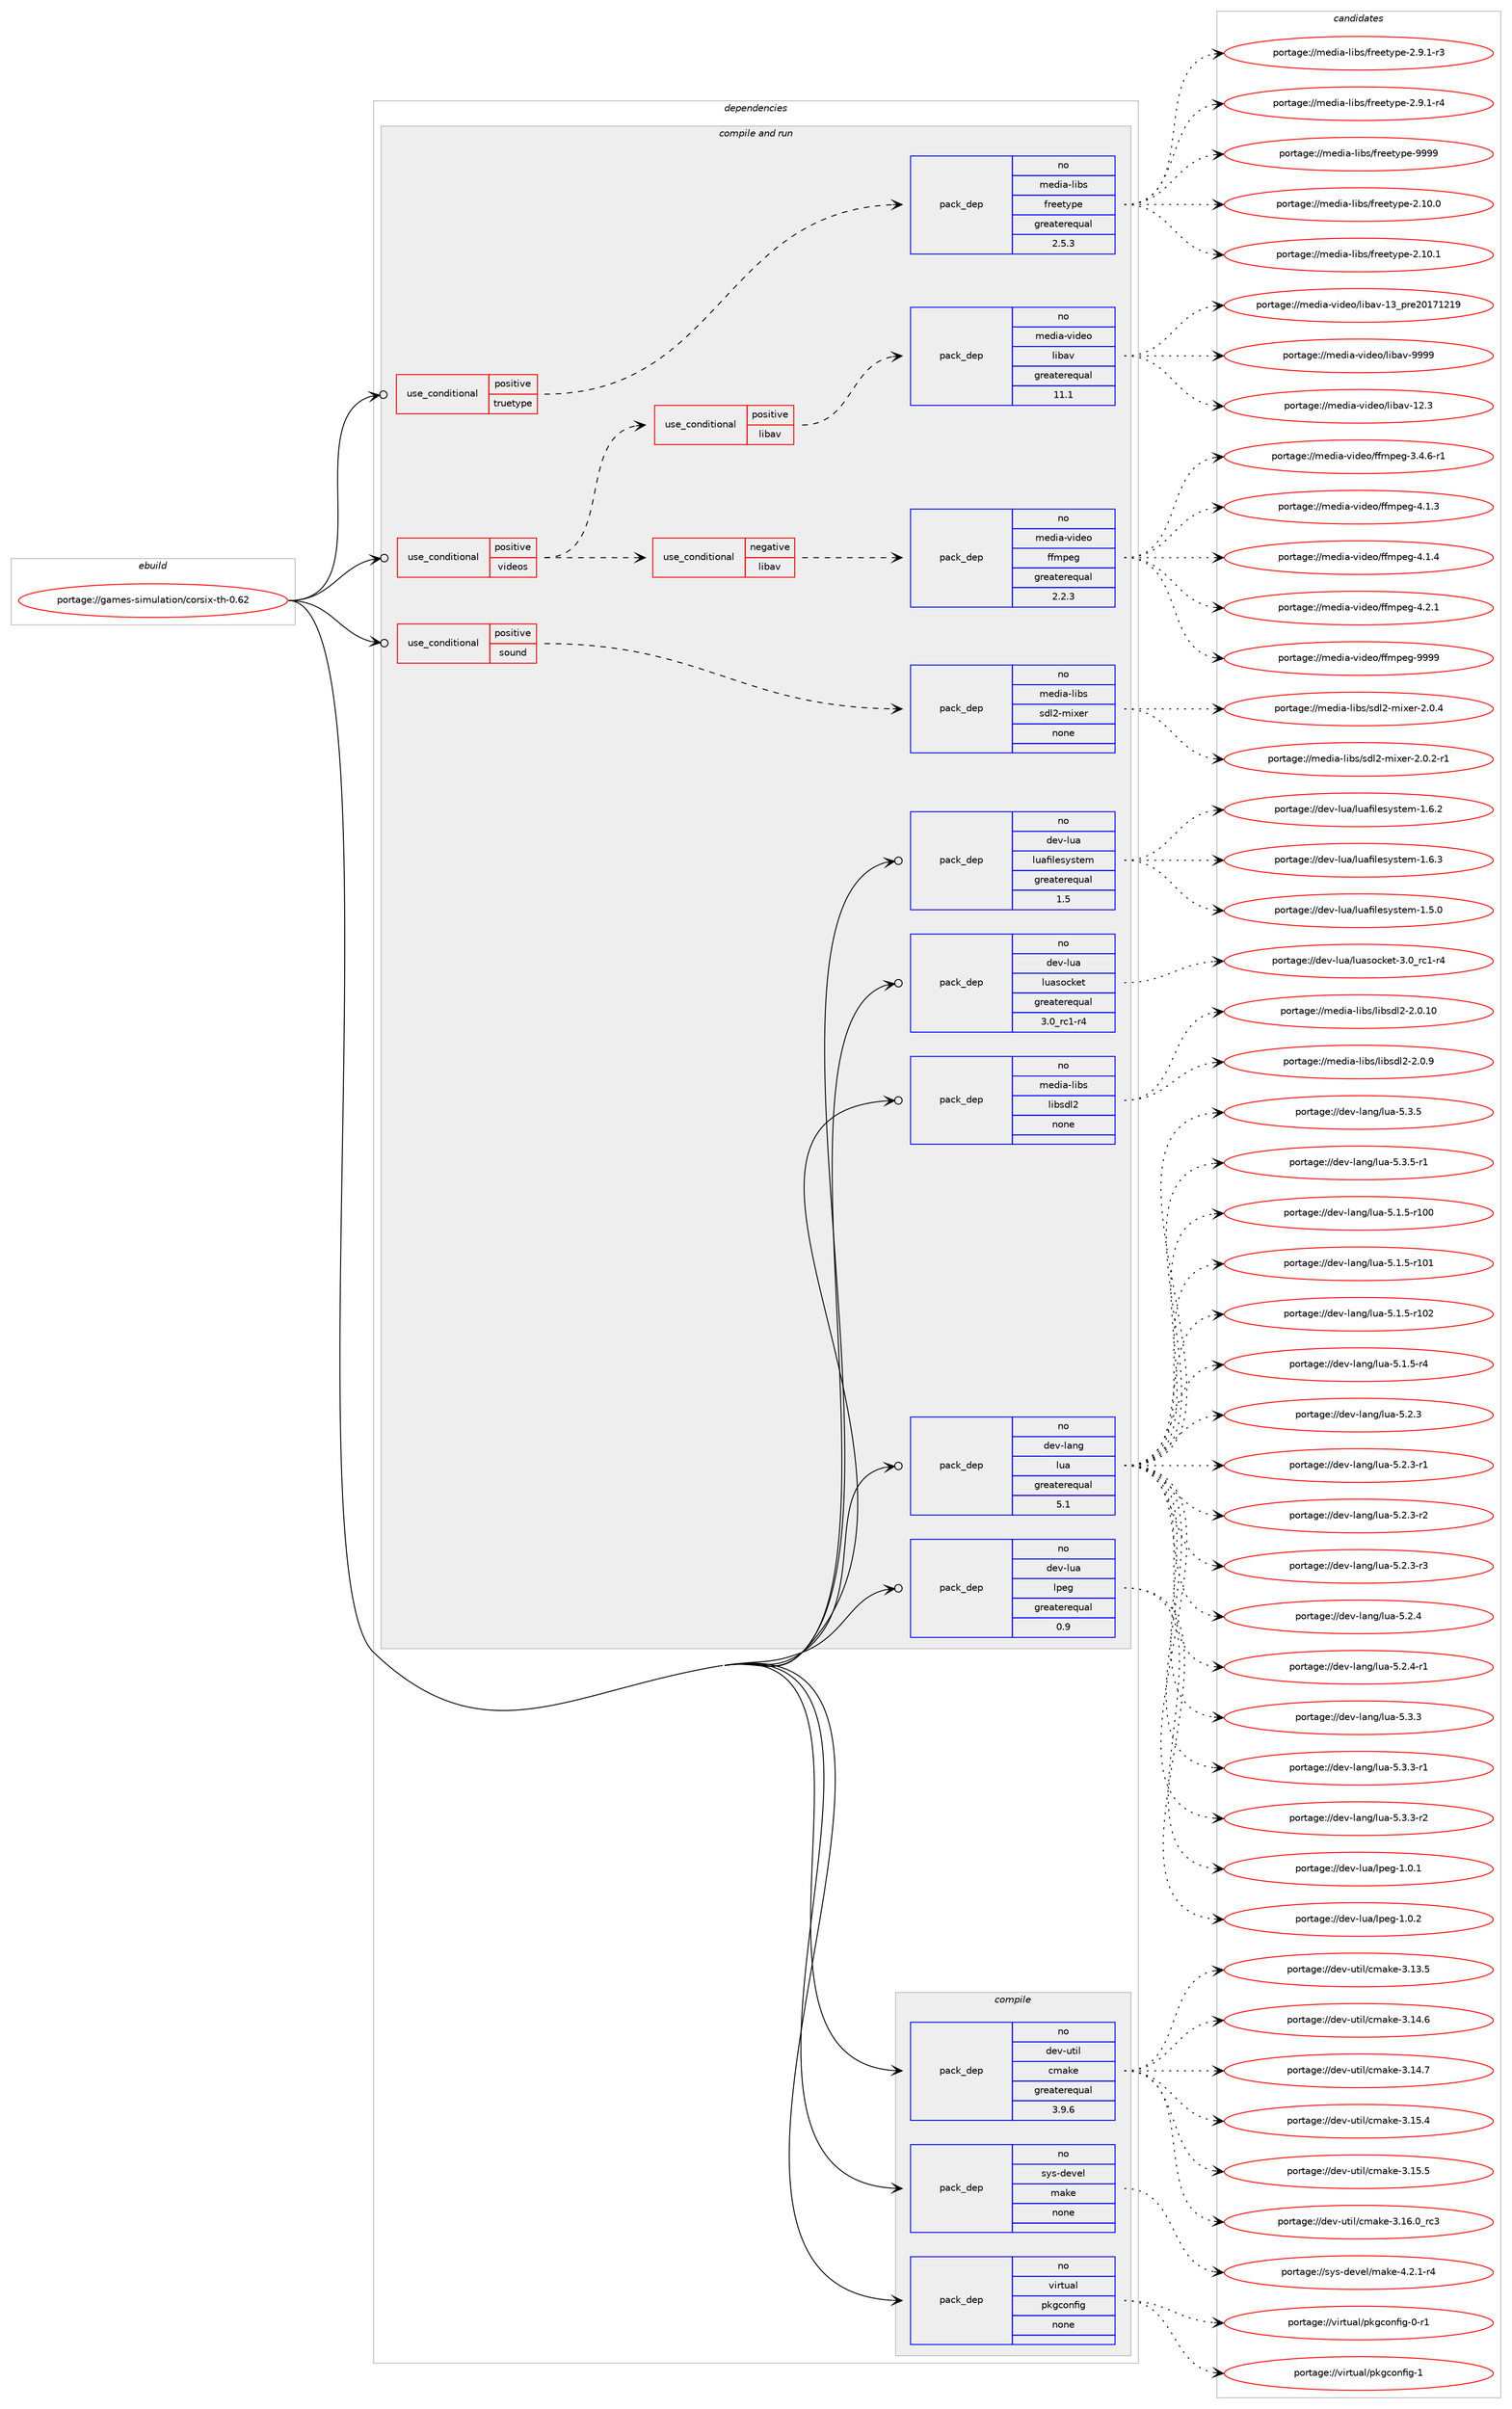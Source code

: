 digraph prolog {

# *************
# Graph options
# *************

newrank=true;
concentrate=true;
compound=true;
graph [rankdir=LR,fontname=Helvetica,fontsize=10,ranksep=1.5];#, ranksep=2.5, nodesep=0.2];
edge  [arrowhead=vee];
node  [fontname=Helvetica,fontsize=10];

# **********
# The ebuild
# **********

subgraph cluster_leftcol {
color=gray;
rank=same;
label=<<i>ebuild</i>>;
id [label="portage://games-simulation/corsix-th-0.62", color=red, width=4, href="../games-simulation/corsix-th-0.62.svg"];
}

# ****************
# The dependencies
# ****************

subgraph cluster_midcol {
color=gray;
label=<<i>dependencies</i>>;
subgraph cluster_compile {
fillcolor="#eeeeee";
style=filled;
label=<<i>compile</i>>;
subgraph pack198305 {
dependency275980 [label=<<TABLE BORDER="0" CELLBORDER="1" CELLSPACING="0" CELLPADDING="4" WIDTH="220"><TR><TD ROWSPAN="6" CELLPADDING="30">pack_dep</TD></TR><TR><TD WIDTH="110">no</TD></TR><TR><TD>dev-util</TD></TR><TR><TD>cmake</TD></TR><TR><TD>greaterequal</TD></TR><TR><TD>3.9.6</TD></TR></TABLE>>, shape=none, color=blue];
}
id:e -> dependency275980:w [weight=20,style="solid",arrowhead="vee"];
subgraph pack198306 {
dependency275981 [label=<<TABLE BORDER="0" CELLBORDER="1" CELLSPACING="0" CELLPADDING="4" WIDTH="220"><TR><TD ROWSPAN="6" CELLPADDING="30">pack_dep</TD></TR><TR><TD WIDTH="110">no</TD></TR><TR><TD>sys-devel</TD></TR><TR><TD>make</TD></TR><TR><TD>none</TD></TR><TR><TD></TD></TR></TABLE>>, shape=none, color=blue];
}
id:e -> dependency275981:w [weight=20,style="solid",arrowhead="vee"];
subgraph pack198307 {
dependency275982 [label=<<TABLE BORDER="0" CELLBORDER="1" CELLSPACING="0" CELLPADDING="4" WIDTH="220"><TR><TD ROWSPAN="6" CELLPADDING="30">pack_dep</TD></TR><TR><TD WIDTH="110">no</TD></TR><TR><TD>virtual</TD></TR><TR><TD>pkgconfig</TD></TR><TR><TD>none</TD></TR><TR><TD></TD></TR></TABLE>>, shape=none, color=blue];
}
id:e -> dependency275982:w [weight=20,style="solid",arrowhead="vee"];
}
subgraph cluster_compileandrun {
fillcolor="#eeeeee";
style=filled;
label=<<i>compile and run</i>>;
subgraph cond73648 {
dependency275983 [label=<<TABLE BORDER="0" CELLBORDER="1" CELLSPACING="0" CELLPADDING="4"><TR><TD ROWSPAN="3" CELLPADDING="10">use_conditional</TD></TR><TR><TD>positive</TD></TR><TR><TD>sound</TD></TR></TABLE>>, shape=none, color=red];
subgraph pack198308 {
dependency275984 [label=<<TABLE BORDER="0" CELLBORDER="1" CELLSPACING="0" CELLPADDING="4" WIDTH="220"><TR><TD ROWSPAN="6" CELLPADDING="30">pack_dep</TD></TR><TR><TD WIDTH="110">no</TD></TR><TR><TD>media-libs</TD></TR><TR><TD>sdl2-mixer</TD></TR><TR><TD>none</TD></TR><TR><TD></TD></TR></TABLE>>, shape=none, color=blue];
}
dependency275983:e -> dependency275984:w [weight=20,style="dashed",arrowhead="vee"];
}
id:e -> dependency275983:w [weight=20,style="solid",arrowhead="odotvee"];
subgraph cond73649 {
dependency275985 [label=<<TABLE BORDER="0" CELLBORDER="1" CELLSPACING="0" CELLPADDING="4"><TR><TD ROWSPAN="3" CELLPADDING="10">use_conditional</TD></TR><TR><TD>positive</TD></TR><TR><TD>truetype</TD></TR></TABLE>>, shape=none, color=red];
subgraph pack198309 {
dependency275986 [label=<<TABLE BORDER="0" CELLBORDER="1" CELLSPACING="0" CELLPADDING="4" WIDTH="220"><TR><TD ROWSPAN="6" CELLPADDING="30">pack_dep</TD></TR><TR><TD WIDTH="110">no</TD></TR><TR><TD>media-libs</TD></TR><TR><TD>freetype</TD></TR><TR><TD>greaterequal</TD></TR><TR><TD>2.5.3</TD></TR></TABLE>>, shape=none, color=blue];
}
dependency275985:e -> dependency275986:w [weight=20,style="dashed",arrowhead="vee"];
}
id:e -> dependency275985:w [weight=20,style="solid",arrowhead="odotvee"];
subgraph cond73650 {
dependency275987 [label=<<TABLE BORDER="0" CELLBORDER="1" CELLSPACING="0" CELLPADDING="4"><TR><TD ROWSPAN="3" CELLPADDING="10">use_conditional</TD></TR><TR><TD>positive</TD></TR><TR><TD>videos</TD></TR></TABLE>>, shape=none, color=red];
subgraph cond73651 {
dependency275988 [label=<<TABLE BORDER="0" CELLBORDER="1" CELLSPACING="0" CELLPADDING="4"><TR><TD ROWSPAN="3" CELLPADDING="10">use_conditional</TD></TR><TR><TD>negative</TD></TR><TR><TD>libav</TD></TR></TABLE>>, shape=none, color=red];
subgraph pack198310 {
dependency275989 [label=<<TABLE BORDER="0" CELLBORDER="1" CELLSPACING="0" CELLPADDING="4" WIDTH="220"><TR><TD ROWSPAN="6" CELLPADDING="30">pack_dep</TD></TR><TR><TD WIDTH="110">no</TD></TR><TR><TD>media-video</TD></TR><TR><TD>ffmpeg</TD></TR><TR><TD>greaterequal</TD></TR><TR><TD>2.2.3</TD></TR></TABLE>>, shape=none, color=blue];
}
dependency275988:e -> dependency275989:w [weight=20,style="dashed",arrowhead="vee"];
}
dependency275987:e -> dependency275988:w [weight=20,style="dashed",arrowhead="vee"];
subgraph cond73652 {
dependency275990 [label=<<TABLE BORDER="0" CELLBORDER="1" CELLSPACING="0" CELLPADDING="4"><TR><TD ROWSPAN="3" CELLPADDING="10">use_conditional</TD></TR><TR><TD>positive</TD></TR><TR><TD>libav</TD></TR></TABLE>>, shape=none, color=red];
subgraph pack198311 {
dependency275991 [label=<<TABLE BORDER="0" CELLBORDER="1" CELLSPACING="0" CELLPADDING="4" WIDTH="220"><TR><TD ROWSPAN="6" CELLPADDING="30">pack_dep</TD></TR><TR><TD WIDTH="110">no</TD></TR><TR><TD>media-video</TD></TR><TR><TD>libav</TD></TR><TR><TD>greaterequal</TD></TR><TR><TD>11.1</TD></TR></TABLE>>, shape=none, color=blue];
}
dependency275990:e -> dependency275991:w [weight=20,style="dashed",arrowhead="vee"];
}
dependency275987:e -> dependency275990:w [weight=20,style="dashed",arrowhead="vee"];
}
id:e -> dependency275987:w [weight=20,style="solid",arrowhead="odotvee"];
subgraph pack198312 {
dependency275992 [label=<<TABLE BORDER="0" CELLBORDER="1" CELLSPACING="0" CELLPADDING="4" WIDTH="220"><TR><TD ROWSPAN="6" CELLPADDING="30">pack_dep</TD></TR><TR><TD WIDTH="110">no</TD></TR><TR><TD>dev-lang</TD></TR><TR><TD>lua</TD></TR><TR><TD>greaterequal</TD></TR><TR><TD>5.1</TD></TR></TABLE>>, shape=none, color=blue];
}
id:e -> dependency275992:w [weight=20,style="solid",arrowhead="odotvee"];
subgraph pack198313 {
dependency275993 [label=<<TABLE BORDER="0" CELLBORDER="1" CELLSPACING="0" CELLPADDING="4" WIDTH="220"><TR><TD ROWSPAN="6" CELLPADDING="30">pack_dep</TD></TR><TR><TD WIDTH="110">no</TD></TR><TR><TD>dev-lua</TD></TR><TR><TD>lpeg</TD></TR><TR><TD>greaterequal</TD></TR><TR><TD>0.9</TD></TR></TABLE>>, shape=none, color=blue];
}
id:e -> dependency275993:w [weight=20,style="solid",arrowhead="odotvee"];
subgraph pack198314 {
dependency275994 [label=<<TABLE BORDER="0" CELLBORDER="1" CELLSPACING="0" CELLPADDING="4" WIDTH="220"><TR><TD ROWSPAN="6" CELLPADDING="30">pack_dep</TD></TR><TR><TD WIDTH="110">no</TD></TR><TR><TD>dev-lua</TD></TR><TR><TD>luafilesystem</TD></TR><TR><TD>greaterequal</TD></TR><TR><TD>1.5</TD></TR></TABLE>>, shape=none, color=blue];
}
id:e -> dependency275994:w [weight=20,style="solid",arrowhead="odotvee"];
subgraph pack198315 {
dependency275995 [label=<<TABLE BORDER="0" CELLBORDER="1" CELLSPACING="0" CELLPADDING="4" WIDTH="220"><TR><TD ROWSPAN="6" CELLPADDING="30">pack_dep</TD></TR><TR><TD WIDTH="110">no</TD></TR><TR><TD>dev-lua</TD></TR><TR><TD>luasocket</TD></TR><TR><TD>greaterequal</TD></TR><TR><TD>3.0_rc1-r4</TD></TR></TABLE>>, shape=none, color=blue];
}
id:e -> dependency275995:w [weight=20,style="solid",arrowhead="odotvee"];
subgraph pack198316 {
dependency275996 [label=<<TABLE BORDER="0" CELLBORDER="1" CELLSPACING="0" CELLPADDING="4" WIDTH="220"><TR><TD ROWSPAN="6" CELLPADDING="30">pack_dep</TD></TR><TR><TD WIDTH="110">no</TD></TR><TR><TD>media-libs</TD></TR><TR><TD>libsdl2</TD></TR><TR><TD>none</TD></TR><TR><TD></TD></TR></TABLE>>, shape=none, color=blue];
}
id:e -> dependency275996:w [weight=20,style="solid",arrowhead="odotvee"];
}
subgraph cluster_run {
fillcolor="#eeeeee";
style=filled;
label=<<i>run</i>>;
}
}

# **************
# The candidates
# **************

subgraph cluster_choices {
rank=same;
color=gray;
label=<<i>candidates</i>>;

subgraph choice198305 {
color=black;
nodesep=1;
choiceportage1001011184511711610510847991099710710145514649514653 [label="portage://dev-util/cmake-3.13.5", color=red, width=4,href="../dev-util/cmake-3.13.5.svg"];
choiceportage1001011184511711610510847991099710710145514649524654 [label="portage://dev-util/cmake-3.14.6", color=red, width=4,href="../dev-util/cmake-3.14.6.svg"];
choiceportage1001011184511711610510847991099710710145514649524655 [label="portage://dev-util/cmake-3.14.7", color=red, width=4,href="../dev-util/cmake-3.14.7.svg"];
choiceportage1001011184511711610510847991099710710145514649534652 [label="portage://dev-util/cmake-3.15.4", color=red, width=4,href="../dev-util/cmake-3.15.4.svg"];
choiceportage1001011184511711610510847991099710710145514649534653 [label="portage://dev-util/cmake-3.15.5", color=red, width=4,href="../dev-util/cmake-3.15.5.svg"];
choiceportage1001011184511711610510847991099710710145514649544648951149951 [label="portage://dev-util/cmake-3.16.0_rc3", color=red, width=4,href="../dev-util/cmake-3.16.0_rc3.svg"];
dependency275980:e -> choiceportage1001011184511711610510847991099710710145514649514653:w [style=dotted,weight="100"];
dependency275980:e -> choiceportage1001011184511711610510847991099710710145514649524654:w [style=dotted,weight="100"];
dependency275980:e -> choiceportage1001011184511711610510847991099710710145514649524655:w [style=dotted,weight="100"];
dependency275980:e -> choiceportage1001011184511711610510847991099710710145514649534652:w [style=dotted,weight="100"];
dependency275980:e -> choiceportage1001011184511711610510847991099710710145514649534653:w [style=dotted,weight="100"];
dependency275980:e -> choiceportage1001011184511711610510847991099710710145514649544648951149951:w [style=dotted,weight="100"];
}
subgraph choice198306 {
color=black;
nodesep=1;
choiceportage1151211154510010111810110847109971071014552465046494511452 [label="portage://sys-devel/make-4.2.1-r4", color=red, width=4,href="../sys-devel/make-4.2.1-r4.svg"];
dependency275981:e -> choiceportage1151211154510010111810110847109971071014552465046494511452:w [style=dotted,weight="100"];
}
subgraph choice198307 {
color=black;
nodesep=1;
choiceportage11810511411611797108471121071039911111010210510345484511449 [label="portage://virtual/pkgconfig-0-r1", color=red, width=4,href="../virtual/pkgconfig-0-r1.svg"];
choiceportage1181051141161179710847112107103991111101021051034549 [label="portage://virtual/pkgconfig-1", color=red, width=4,href="../virtual/pkgconfig-1.svg"];
dependency275982:e -> choiceportage11810511411611797108471121071039911111010210510345484511449:w [style=dotted,weight="100"];
dependency275982:e -> choiceportage1181051141161179710847112107103991111101021051034549:w [style=dotted,weight="100"];
}
subgraph choice198308 {
color=black;
nodesep=1;
choiceportage1091011001059745108105981154711510010850451091051201011144550464846504511449 [label="portage://media-libs/sdl2-mixer-2.0.2-r1", color=red, width=4,href="../media-libs/sdl2-mixer-2.0.2-r1.svg"];
choiceportage109101100105974510810598115471151001085045109105120101114455046484652 [label="portage://media-libs/sdl2-mixer-2.0.4", color=red, width=4,href="../media-libs/sdl2-mixer-2.0.4.svg"];
dependency275984:e -> choiceportage1091011001059745108105981154711510010850451091051201011144550464846504511449:w [style=dotted,weight="100"];
dependency275984:e -> choiceportage109101100105974510810598115471151001085045109105120101114455046484652:w [style=dotted,weight="100"];
}
subgraph choice198309 {
color=black;
nodesep=1;
choiceportage1091011001059745108105981154710211410110111612111210145504649484648 [label="portage://media-libs/freetype-2.10.0", color=red, width=4,href="../media-libs/freetype-2.10.0.svg"];
choiceportage1091011001059745108105981154710211410110111612111210145504649484649 [label="portage://media-libs/freetype-2.10.1", color=red, width=4,href="../media-libs/freetype-2.10.1.svg"];
choiceportage109101100105974510810598115471021141011011161211121014550465746494511451 [label="portage://media-libs/freetype-2.9.1-r3", color=red, width=4,href="../media-libs/freetype-2.9.1-r3.svg"];
choiceportage109101100105974510810598115471021141011011161211121014550465746494511452 [label="portage://media-libs/freetype-2.9.1-r4", color=red, width=4,href="../media-libs/freetype-2.9.1-r4.svg"];
choiceportage109101100105974510810598115471021141011011161211121014557575757 [label="portage://media-libs/freetype-9999", color=red, width=4,href="../media-libs/freetype-9999.svg"];
dependency275986:e -> choiceportage1091011001059745108105981154710211410110111612111210145504649484648:w [style=dotted,weight="100"];
dependency275986:e -> choiceportage1091011001059745108105981154710211410110111612111210145504649484649:w [style=dotted,weight="100"];
dependency275986:e -> choiceportage109101100105974510810598115471021141011011161211121014550465746494511451:w [style=dotted,weight="100"];
dependency275986:e -> choiceportage109101100105974510810598115471021141011011161211121014550465746494511452:w [style=dotted,weight="100"];
dependency275986:e -> choiceportage109101100105974510810598115471021141011011161211121014557575757:w [style=dotted,weight="100"];
}
subgraph choice198310 {
color=black;
nodesep=1;
choiceportage1091011001059745118105100101111471021021091121011034551465246544511449 [label="portage://media-video/ffmpeg-3.4.6-r1", color=red, width=4,href="../media-video/ffmpeg-3.4.6-r1.svg"];
choiceportage109101100105974511810510010111147102102109112101103455246494651 [label="portage://media-video/ffmpeg-4.1.3", color=red, width=4,href="../media-video/ffmpeg-4.1.3.svg"];
choiceportage109101100105974511810510010111147102102109112101103455246494652 [label="portage://media-video/ffmpeg-4.1.4", color=red, width=4,href="../media-video/ffmpeg-4.1.4.svg"];
choiceportage109101100105974511810510010111147102102109112101103455246504649 [label="portage://media-video/ffmpeg-4.2.1", color=red, width=4,href="../media-video/ffmpeg-4.2.1.svg"];
choiceportage1091011001059745118105100101111471021021091121011034557575757 [label="portage://media-video/ffmpeg-9999", color=red, width=4,href="../media-video/ffmpeg-9999.svg"];
dependency275989:e -> choiceportage1091011001059745118105100101111471021021091121011034551465246544511449:w [style=dotted,weight="100"];
dependency275989:e -> choiceportage109101100105974511810510010111147102102109112101103455246494651:w [style=dotted,weight="100"];
dependency275989:e -> choiceportage109101100105974511810510010111147102102109112101103455246494652:w [style=dotted,weight="100"];
dependency275989:e -> choiceportage109101100105974511810510010111147102102109112101103455246504649:w [style=dotted,weight="100"];
dependency275989:e -> choiceportage1091011001059745118105100101111471021021091121011034557575757:w [style=dotted,weight="100"];
}
subgraph choice198311 {
color=black;
nodesep=1;
choiceportage10910110010597451181051001011114710810598971184549504651 [label="portage://media-video/libav-12.3", color=red, width=4,href="../media-video/libav-12.3.svg"];
choiceportage1091011001059745118105100101111471081059897118454951951121141015048495549504957 [label="portage://media-video/libav-13_pre20171219", color=red, width=4,href="../media-video/libav-13_pre20171219.svg"];
choiceportage10910110010597451181051001011114710810598971184557575757 [label="portage://media-video/libav-9999", color=red, width=4,href="../media-video/libav-9999.svg"];
dependency275991:e -> choiceportage10910110010597451181051001011114710810598971184549504651:w [style=dotted,weight="100"];
dependency275991:e -> choiceportage1091011001059745118105100101111471081059897118454951951121141015048495549504957:w [style=dotted,weight="100"];
dependency275991:e -> choiceportage10910110010597451181051001011114710810598971184557575757:w [style=dotted,weight="100"];
}
subgraph choice198312 {
color=black;
nodesep=1;
choiceportage1001011184510897110103471081179745534649465345114494848 [label="portage://dev-lang/lua-5.1.5-r100", color=red, width=4,href="../dev-lang/lua-5.1.5-r100.svg"];
choiceportage1001011184510897110103471081179745534649465345114494849 [label="portage://dev-lang/lua-5.1.5-r101", color=red, width=4,href="../dev-lang/lua-5.1.5-r101.svg"];
choiceportage1001011184510897110103471081179745534649465345114494850 [label="portage://dev-lang/lua-5.1.5-r102", color=red, width=4,href="../dev-lang/lua-5.1.5-r102.svg"];
choiceportage100101118451089711010347108117974553464946534511452 [label="portage://dev-lang/lua-5.1.5-r4", color=red, width=4,href="../dev-lang/lua-5.1.5-r4.svg"];
choiceportage10010111845108971101034710811797455346504651 [label="portage://dev-lang/lua-5.2.3", color=red, width=4,href="../dev-lang/lua-5.2.3.svg"];
choiceportage100101118451089711010347108117974553465046514511449 [label="portage://dev-lang/lua-5.2.3-r1", color=red, width=4,href="../dev-lang/lua-5.2.3-r1.svg"];
choiceportage100101118451089711010347108117974553465046514511450 [label="portage://dev-lang/lua-5.2.3-r2", color=red, width=4,href="../dev-lang/lua-5.2.3-r2.svg"];
choiceportage100101118451089711010347108117974553465046514511451 [label="portage://dev-lang/lua-5.2.3-r3", color=red, width=4,href="../dev-lang/lua-5.2.3-r3.svg"];
choiceportage10010111845108971101034710811797455346504652 [label="portage://dev-lang/lua-5.2.4", color=red, width=4,href="../dev-lang/lua-5.2.4.svg"];
choiceportage100101118451089711010347108117974553465046524511449 [label="portage://dev-lang/lua-5.2.4-r1", color=red, width=4,href="../dev-lang/lua-5.2.4-r1.svg"];
choiceportage10010111845108971101034710811797455346514651 [label="portage://dev-lang/lua-5.3.3", color=red, width=4,href="../dev-lang/lua-5.3.3.svg"];
choiceportage100101118451089711010347108117974553465146514511449 [label="portage://dev-lang/lua-5.3.3-r1", color=red, width=4,href="../dev-lang/lua-5.3.3-r1.svg"];
choiceportage100101118451089711010347108117974553465146514511450 [label="portage://dev-lang/lua-5.3.3-r2", color=red, width=4,href="../dev-lang/lua-5.3.3-r2.svg"];
choiceportage10010111845108971101034710811797455346514653 [label="portage://dev-lang/lua-5.3.5", color=red, width=4,href="../dev-lang/lua-5.3.5.svg"];
choiceportage100101118451089711010347108117974553465146534511449 [label="portage://dev-lang/lua-5.3.5-r1", color=red, width=4,href="../dev-lang/lua-5.3.5-r1.svg"];
dependency275992:e -> choiceportage1001011184510897110103471081179745534649465345114494848:w [style=dotted,weight="100"];
dependency275992:e -> choiceportage1001011184510897110103471081179745534649465345114494849:w [style=dotted,weight="100"];
dependency275992:e -> choiceportage1001011184510897110103471081179745534649465345114494850:w [style=dotted,weight="100"];
dependency275992:e -> choiceportage100101118451089711010347108117974553464946534511452:w [style=dotted,weight="100"];
dependency275992:e -> choiceportage10010111845108971101034710811797455346504651:w [style=dotted,weight="100"];
dependency275992:e -> choiceportage100101118451089711010347108117974553465046514511449:w [style=dotted,weight="100"];
dependency275992:e -> choiceportage100101118451089711010347108117974553465046514511450:w [style=dotted,weight="100"];
dependency275992:e -> choiceportage100101118451089711010347108117974553465046514511451:w [style=dotted,weight="100"];
dependency275992:e -> choiceportage10010111845108971101034710811797455346504652:w [style=dotted,weight="100"];
dependency275992:e -> choiceportage100101118451089711010347108117974553465046524511449:w [style=dotted,weight="100"];
dependency275992:e -> choiceportage10010111845108971101034710811797455346514651:w [style=dotted,weight="100"];
dependency275992:e -> choiceportage100101118451089711010347108117974553465146514511449:w [style=dotted,weight="100"];
dependency275992:e -> choiceportage100101118451089711010347108117974553465146514511450:w [style=dotted,weight="100"];
dependency275992:e -> choiceportage10010111845108971101034710811797455346514653:w [style=dotted,weight="100"];
dependency275992:e -> choiceportage100101118451089711010347108117974553465146534511449:w [style=dotted,weight="100"];
}
subgraph choice198313 {
color=black;
nodesep=1;
choiceportage100101118451081179747108112101103454946484649 [label="portage://dev-lua/lpeg-1.0.1", color=red, width=4,href="../dev-lua/lpeg-1.0.1.svg"];
choiceportage100101118451081179747108112101103454946484650 [label="portage://dev-lua/lpeg-1.0.2", color=red, width=4,href="../dev-lua/lpeg-1.0.2.svg"];
dependency275993:e -> choiceportage100101118451081179747108112101103454946484649:w [style=dotted,weight="100"];
dependency275993:e -> choiceportage100101118451081179747108112101103454946484650:w [style=dotted,weight="100"];
}
subgraph choice198314 {
color=black;
nodesep=1;
choiceportage10010111845108117974710811797102105108101115121115116101109454946534648 [label="portage://dev-lua/luafilesystem-1.5.0", color=red, width=4,href="../dev-lua/luafilesystem-1.5.0.svg"];
choiceportage10010111845108117974710811797102105108101115121115116101109454946544650 [label="portage://dev-lua/luafilesystem-1.6.2", color=red, width=4,href="../dev-lua/luafilesystem-1.6.2.svg"];
choiceportage10010111845108117974710811797102105108101115121115116101109454946544651 [label="portage://dev-lua/luafilesystem-1.6.3", color=red, width=4,href="../dev-lua/luafilesystem-1.6.3.svg"];
dependency275994:e -> choiceportage10010111845108117974710811797102105108101115121115116101109454946534648:w [style=dotted,weight="100"];
dependency275994:e -> choiceportage10010111845108117974710811797102105108101115121115116101109454946544650:w [style=dotted,weight="100"];
dependency275994:e -> choiceportage10010111845108117974710811797102105108101115121115116101109454946544651:w [style=dotted,weight="100"];
}
subgraph choice198315 {
color=black;
nodesep=1;
choiceportage1001011184510811797471081179711511199107101116455146489511499494511452 [label="portage://dev-lua/luasocket-3.0_rc1-r4", color=red, width=4,href="../dev-lua/luasocket-3.0_rc1-r4.svg"];
dependency275995:e -> choiceportage1001011184510811797471081179711511199107101116455146489511499494511452:w [style=dotted,weight="100"];
}
subgraph choice198316 {
color=black;
nodesep=1;
choiceportage10910110010597451081059811547108105981151001085045504648464948 [label="portage://media-libs/libsdl2-2.0.10", color=red, width=4,href="../media-libs/libsdl2-2.0.10.svg"];
choiceportage109101100105974510810598115471081059811510010850455046484657 [label="portage://media-libs/libsdl2-2.0.9", color=red, width=4,href="../media-libs/libsdl2-2.0.9.svg"];
dependency275996:e -> choiceportage10910110010597451081059811547108105981151001085045504648464948:w [style=dotted,weight="100"];
dependency275996:e -> choiceportage109101100105974510810598115471081059811510010850455046484657:w [style=dotted,weight="100"];
}
}

}
